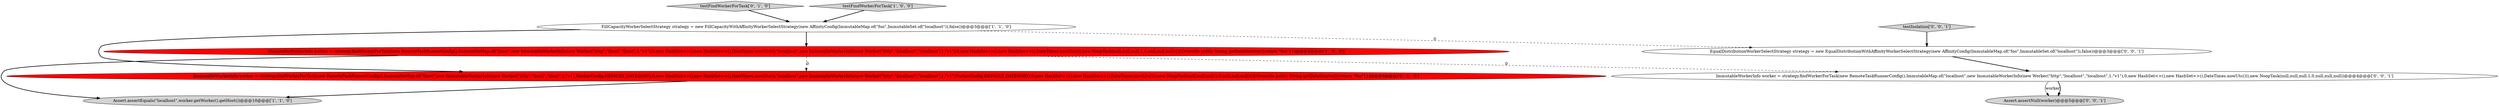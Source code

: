 digraph {
7 [style = filled, label = "Assert.assertNull(worker)@@@5@@@['0', '0', '1']", fillcolor = lightgray, shape = ellipse image = "AAA0AAABBB3BBB"];
8 [style = filled, label = "EqualDistributionWorkerSelectStrategy strategy = new EqualDistributionWithAffinityWorkerSelectStrategy(new AffinityConfig(ImmutableMap.of(\"foo\",ImmutableSet.of(\"localhost\")),false))@@@3@@@['0', '0', '1']", fillcolor = white, shape = ellipse image = "AAA0AAABBB3BBB"];
5 [style = filled, label = "ImmutableWorkerInfo worker = strategy.findWorkerForTask(new RemoteTaskRunnerConfig(),ImmutableMap.of(\"lhost\",new ImmutableWorkerInfo(new Worker(\"http\",\"lhost\",\"lhost\",1,\"v1\",WorkerConfig.DEFAULT_CATEGORY),0,new HashSet<>(),new HashSet<>(),DateTimes.nowUtc()),\"localhost\",new ImmutableWorkerInfo(new Worker(\"http\",\"localhost\",\"localhost\",1,\"v1\",WorkerConfig.DEFAULT_CATEGORY),0,new HashSet<>(),new HashSet<>(),DateTimes.nowUtc())),new NoopTask(null,null,null,1,0,null,null,null){@Override public String getDataSource(){return \"foo\"}})@@@4@@@['0', '1', '0']", fillcolor = red, shape = ellipse image = "AAA1AAABBB2BBB"];
9 [style = filled, label = "testIsolation['0', '0', '1']", fillcolor = lightgray, shape = diamond image = "AAA0AAABBB3BBB"];
2 [style = filled, label = "Assert.assertEquals(\"localhost\",worker.getWorker().getHost())@@@10@@@['1', '1', '0']", fillcolor = lightgray, shape = ellipse image = "AAA0AAABBB1BBB"];
3 [style = filled, label = "FillCapacityWorkerSelectStrategy strategy = new FillCapacityWithAffinityWorkerSelectStrategy(new AffinityConfig(ImmutableMap.of(\"foo\",ImmutableSet.of(\"localhost\")),false))@@@3@@@['1', '1', '0']", fillcolor = white, shape = ellipse image = "AAA0AAABBB1BBB"];
4 [style = filled, label = "testFindWorkerForTask['0', '1', '0']", fillcolor = lightgray, shape = diamond image = "AAA0AAABBB2BBB"];
6 [style = filled, label = "ImmutableWorkerInfo worker = strategy.findWorkerForTask(new RemoteTaskRunnerConfig(),ImmutableMap.of(\"localhost\",new ImmutableWorkerInfo(new Worker(\"http\",\"localhost\",\"localhost\",1,\"v1\"),0,new HashSet<>(),new HashSet<>(),DateTimes.nowUtc())),new NoopTask(null,null,null,1,0,null,null,null))@@@4@@@['0', '0', '1']", fillcolor = white, shape = ellipse image = "AAA0AAABBB3BBB"];
0 [style = filled, label = "testFindWorkerForTask['1', '0', '0']", fillcolor = lightgray, shape = diamond image = "AAA0AAABBB1BBB"];
1 [style = filled, label = "ImmutableWorkerInfo worker = strategy.findWorkerForTask(new RemoteTaskRunnerConfig(),ImmutableMap.of(\"lhost\",new ImmutableWorkerInfo(new Worker(\"http\",\"lhost\",\"lhost\",1,\"v1\"),0,new HashSet<>(),new HashSet<>(),DateTimes.nowUtc()),\"localhost\",new ImmutableWorkerInfo(new Worker(\"http\",\"localhost\",\"localhost\",1,\"v1\"),0,new HashSet<>(),new HashSet<>(),DateTimes.nowUtc())),new NoopTask(null,null,null,1,0,null,null,null){@Override public String getDataSource(){return \"foo\"}})@@@4@@@['1', '0', '0']", fillcolor = red, shape = ellipse image = "AAA1AAABBB1BBB"];
0->3 [style = bold, label=""];
3->8 [style = dashed, label="0"];
4->3 [style = bold, label=""];
5->2 [style = bold, label=""];
1->2 [style = bold, label=""];
3->5 [style = bold, label=""];
8->6 [style = bold, label=""];
6->7 [style = solid, label="worker"];
1->5 [style = dashed, label="0"];
6->7 [style = bold, label=""];
3->1 [style = bold, label=""];
9->8 [style = bold, label=""];
1->6 [style = dashed, label="0"];
}
